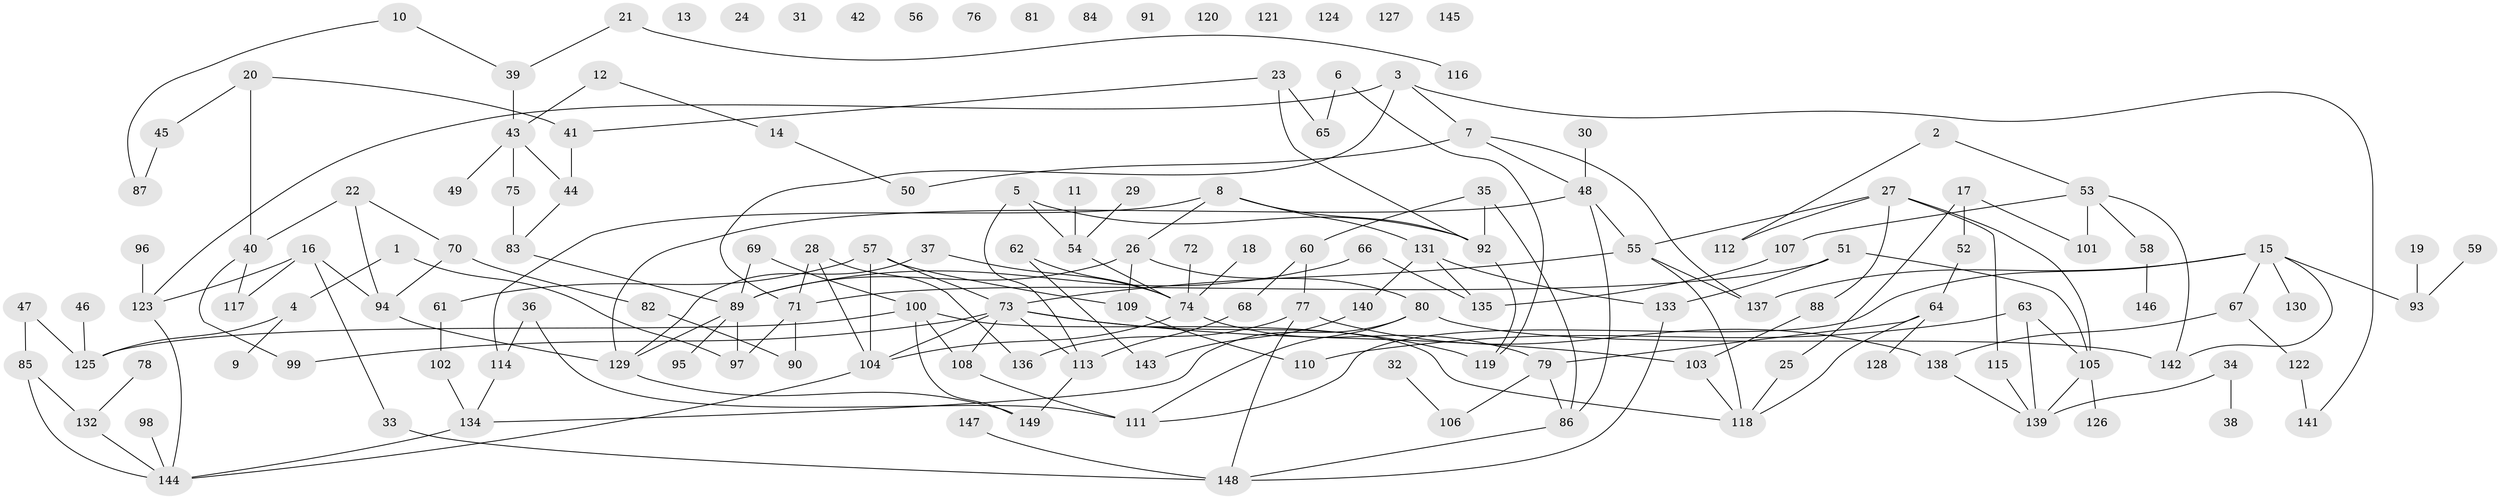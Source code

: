 // Generated by graph-tools (version 1.1) at 2025/33/03/09/25 02:33:31]
// undirected, 149 vertices, 193 edges
graph export_dot {
graph [start="1"]
  node [color=gray90,style=filled];
  1;
  2;
  3;
  4;
  5;
  6;
  7;
  8;
  9;
  10;
  11;
  12;
  13;
  14;
  15;
  16;
  17;
  18;
  19;
  20;
  21;
  22;
  23;
  24;
  25;
  26;
  27;
  28;
  29;
  30;
  31;
  32;
  33;
  34;
  35;
  36;
  37;
  38;
  39;
  40;
  41;
  42;
  43;
  44;
  45;
  46;
  47;
  48;
  49;
  50;
  51;
  52;
  53;
  54;
  55;
  56;
  57;
  58;
  59;
  60;
  61;
  62;
  63;
  64;
  65;
  66;
  67;
  68;
  69;
  70;
  71;
  72;
  73;
  74;
  75;
  76;
  77;
  78;
  79;
  80;
  81;
  82;
  83;
  84;
  85;
  86;
  87;
  88;
  89;
  90;
  91;
  92;
  93;
  94;
  95;
  96;
  97;
  98;
  99;
  100;
  101;
  102;
  103;
  104;
  105;
  106;
  107;
  108;
  109;
  110;
  111;
  112;
  113;
  114;
  115;
  116;
  117;
  118;
  119;
  120;
  121;
  122;
  123;
  124;
  125;
  126;
  127;
  128;
  129;
  130;
  131;
  132;
  133;
  134;
  135;
  136;
  137;
  138;
  139;
  140;
  141;
  142;
  143;
  144;
  145;
  146;
  147;
  148;
  149;
  1 -- 4;
  1 -- 97;
  2 -- 53;
  2 -- 112;
  3 -- 7;
  3 -- 71;
  3 -- 123;
  3 -- 141;
  4 -- 9;
  4 -- 125;
  5 -- 54;
  5 -- 92;
  5 -- 113;
  6 -- 65;
  6 -- 119;
  7 -- 48;
  7 -- 50;
  7 -- 137;
  8 -- 26;
  8 -- 92;
  8 -- 114;
  8 -- 131;
  10 -- 39;
  10 -- 87;
  11 -- 54;
  12 -- 14;
  12 -- 43;
  14 -- 50;
  15 -- 67;
  15 -- 93;
  15 -- 111;
  15 -- 130;
  15 -- 137;
  15 -- 142;
  16 -- 33;
  16 -- 94;
  16 -- 117;
  16 -- 123;
  17 -- 25;
  17 -- 52;
  17 -- 101;
  18 -- 74;
  19 -- 93;
  20 -- 40;
  20 -- 41;
  20 -- 45;
  21 -- 39;
  21 -- 116;
  22 -- 40;
  22 -- 70;
  22 -- 94;
  23 -- 41;
  23 -- 65;
  23 -- 92;
  25 -- 118;
  26 -- 80;
  26 -- 89;
  26 -- 109;
  27 -- 55;
  27 -- 88;
  27 -- 105;
  27 -- 112;
  27 -- 115;
  28 -- 71;
  28 -- 104;
  28 -- 136;
  29 -- 54;
  30 -- 48;
  32 -- 106;
  33 -- 148;
  34 -- 38;
  34 -- 139;
  35 -- 60;
  35 -- 86;
  35 -- 92;
  36 -- 111;
  36 -- 114;
  37 -- 74;
  37 -- 129;
  39 -- 43;
  40 -- 99;
  40 -- 117;
  41 -- 44;
  43 -- 44;
  43 -- 49;
  43 -- 75;
  44 -- 83;
  45 -- 87;
  46 -- 125;
  47 -- 85;
  47 -- 125;
  48 -- 55;
  48 -- 86;
  48 -- 129;
  51 -- 71;
  51 -- 105;
  51 -- 133;
  52 -- 64;
  53 -- 58;
  53 -- 101;
  53 -- 107;
  53 -- 142;
  54 -- 74;
  55 -- 73;
  55 -- 118;
  55 -- 137;
  57 -- 61;
  57 -- 73;
  57 -- 104;
  57 -- 109;
  58 -- 146;
  59 -- 93;
  60 -- 68;
  60 -- 77;
  61 -- 102;
  62 -- 74;
  62 -- 143;
  63 -- 105;
  63 -- 110;
  63 -- 139;
  64 -- 79;
  64 -- 118;
  64 -- 128;
  66 -- 89;
  66 -- 135;
  67 -- 122;
  67 -- 138;
  68 -- 113;
  69 -- 89;
  69 -- 100;
  70 -- 82;
  70 -- 94;
  71 -- 90;
  71 -- 97;
  72 -- 74;
  73 -- 99;
  73 -- 103;
  73 -- 104;
  73 -- 108;
  73 -- 113;
  73 -- 119;
  74 -- 79;
  74 -- 104;
  75 -- 83;
  77 -- 136;
  77 -- 138;
  77 -- 148;
  78 -- 132;
  79 -- 86;
  79 -- 106;
  80 -- 111;
  80 -- 134;
  80 -- 142;
  82 -- 90;
  83 -- 89;
  85 -- 132;
  85 -- 144;
  86 -- 148;
  88 -- 103;
  89 -- 95;
  89 -- 97;
  89 -- 129;
  92 -- 119;
  94 -- 129;
  96 -- 123;
  98 -- 144;
  100 -- 108;
  100 -- 118;
  100 -- 125;
  100 -- 149;
  102 -- 134;
  103 -- 118;
  104 -- 144;
  105 -- 126;
  105 -- 139;
  107 -- 135;
  108 -- 111;
  109 -- 110;
  113 -- 149;
  114 -- 134;
  115 -- 139;
  122 -- 141;
  123 -- 144;
  129 -- 149;
  131 -- 133;
  131 -- 135;
  131 -- 140;
  132 -- 144;
  133 -- 148;
  134 -- 144;
  138 -- 139;
  140 -- 143;
  147 -- 148;
}
